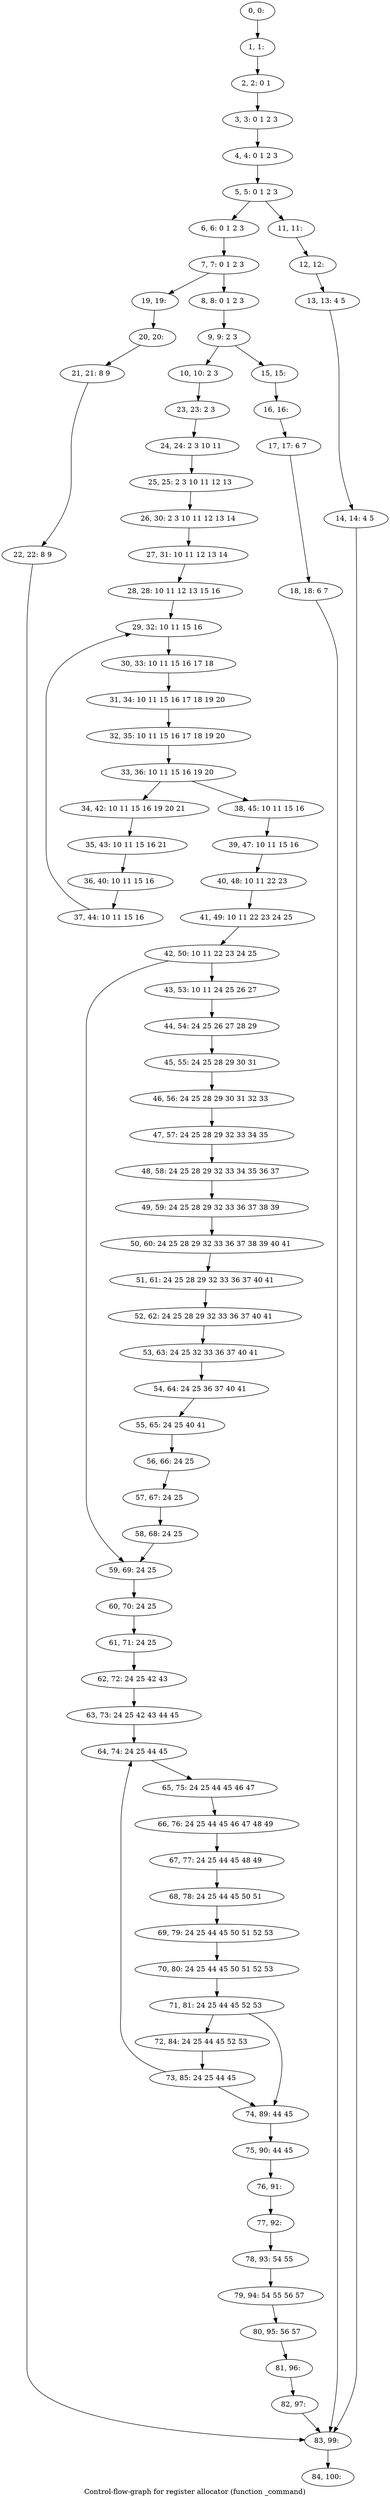 digraph G {
graph [label="Control-flow-graph for register allocator (function _command)"]
0[label="0, 0: "];
1[label="1, 1: "];
2[label="2, 2: 0 1 "];
3[label="3, 3: 0 1 2 3 "];
4[label="4, 4: 0 1 2 3 "];
5[label="5, 5: 0 1 2 3 "];
6[label="6, 6: 0 1 2 3 "];
7[label="7, 7: 0 1 2 3 "];
8[label="8, 8: 0 1 2 3 "];
9[label="9, 9: 2 3 "];
10[label="10, 10: 2 3 "];
11[label="11, 11: "];
12[label="12, 12: "];
13[label="13, 13: 4 5 "];
14[label="14, 14: 4 5 "];
15[label="15, 15: "];
16[label="16, 16: "];
17[label="17, 17: 6 7 "];
18[label="18, 18: 6 7 "];
19[label="19, 19: "];
20[label="20, 20: "];
21[label="21, 21: 8 9 "];
22[label="22, 22: 8 9 "];
23[label="23, 23: 2 3 "];
24[label="24, 24: 2 3 10 11 "];
25[label="25, 25: 2 3 10 11 12 13 "];
26[label="26, 30: 2 3 10 11 12 13 14 "];
27[label="27, 31: 10 11 12 13 14 "];
28[label="28, 28: 10 11 12 13 15 16 "];
29[label="29, 32: 10 11 15 16 "];
30[label="30, 33: 10 11 15 16 17 18 "];
31[label="31, 34: 10 11 15 16 17 18 19 20 "];
32[label="32, 35: 10 11 15 16 17 18 19 20 "];
33[label="33, 36: 10 11 15 16 19 20 "];
34[label="34, 42: 10 11 15 16 19 20 21 "];
35[label="35, 43: 10 11 15 16 21 "];
36[label="36, 40: 10 11 15 16 "];
37[label="37, 44: 10 11 15 16 "];
38[label="38, 45: 10 11 15 16 "];
39[label="39, 47: 10 11 15 16 "];
40[label="40, 48: 10 11 22 23 "];
41[label="41, 49: 10 11 22 23 24 25 "];
42[label="42, 50: 10 11 22 23 24 25 "];
43[label="43, 53: 10 11 24 25 26 27 "];
44[label="44, 54: 24 25 26 27 28 29 "];
45[label="45, 55: 24 25 28 29 30 31 "];
46[label="46, 56: 24 25 28 29 30 31 32 33 "];
47[label="47, 57: 24 25 28 29 32 33 34 35 "];
48[label="48, 58: 24 25 28 29 32 33 34 35 36 37 "];
49[label="49, 59: 24 25 28 29 32 33 36 37 38 39 "];
50[label="50, 60: 24 25 28 29 32 33 36 37 38 39 40 41 "];
51[label="51, 61: 24 25 28 29 32 33 36 37 40 41 "];
52[label="52, 62: 24 25 28 29 32 33 36 37 40 41 "];
53[label="53, 63: 24 25 32 33 36 37 40 41 "];
54[label="54, 64: 24 25 36 37 40 41 "];
55[label="55, 65: 24 25 40 41 "];
56[label="56, 66: 24 25 "];
57[label="57, 67: 24 25 "];
58[label="58, 68: 24 25 "];
59[label="59, 69: 24 25 "];
60[label="60, 70: 24 25 "];
61[label="61, 71: 24 25 "];
62[label="62, 72: 24 25 42 43 "];
63[label="63, 73: 24 25 42 43 44 45 "];
64[label="64, 74: 24 25 44 45 "];
65[label="65, 75: 24 25 44 45 46 47 "];
66[label="66, 76: 24 25 44 45 46 47 48 49 "];
67[label="67, 77: 24 25 44 45 48 49 "];
68[label="68, 78: 24 25 44 45 50 51 "];
69[label="69, 79: 24 25 44 45 50 51 52 53 "];
70[label="70, 80: 24 25 44 45 50 51 52 53 "];
71[label="71, 81: 24 25 44 45 52 53 "];
72[label="72, 84: 24 25 44 45 52 53 "];
73[label="73, 85: 24 25 44 45 "];
74[label="74, 89: 44 45 "];
75[label="75, 90: 44 45 "];
76[label="76, 91: "];
77[label="77, 92: "];
78[label="78, 93: 54 55 "];
79[label="79, 94: 54 55 56 57 "];
80[label="80, 95: 56 57 "];
81[label="81, 96: "];
82[label="82, 97: "];
83[label="83, 99: "];
84[label="84, 100: "];
0->1 ;
1->2 ;
2->3 ;
3->4 ;
4->5 ;
5->6 ;
5->11 ;
6->7 ;
7->8 ;
7->19 ;
8->9 ;
9->10 ;
9->15 ;
10->23 ;
11->12 ;
12->13 ;
13->14 ;
14->83 ;
15->16 ;
16->17 ;
17->18 ;
18->83 ;
19->20 ;
20->21 ;
21->22 ;
22->83 ;
23->24 ;
24->25 ;
25->26 ;
26->27 ;
27->28 ;
28->29 ;
29->30 ;
30->31 ;
31->32 ;
32->33 ;
33->34 ;
33->38 ;
34->35 ;
35->36 ;
36->37 ;
37->29 ;
38->39 ;
39->40 ;
40->41 ;
41->42 ;
42->43 ;
42->59 ;
43->44 ;
44->45 ;
45->46 ;
46->47 ;
47->48 ;
48->49 ;
49->50 ;
50->51 ;
51->52 ;
52->53 ;
53->54 ;
54->55 ;
55->56 ;
56->57 ;
57->58 ;
58->59 ;
59->60 ;
60->61 ;
61->62 ;
62->63 ;
63->64 ;
64->65 ;
65->66 ;
66->67 ;
67->68 ;
68->69 ;
69->70 ;
70->71 ;
71->72 ;
71->74 ;
72->73 ;
73->74 ;
73->64 ;
74->75 ;
75->76 ;
76->77 ;
77->78 ;
78->79 ;
79->80 ;
80->81 ;
81->82 ;
82->83 ;
83->84 ;
}
